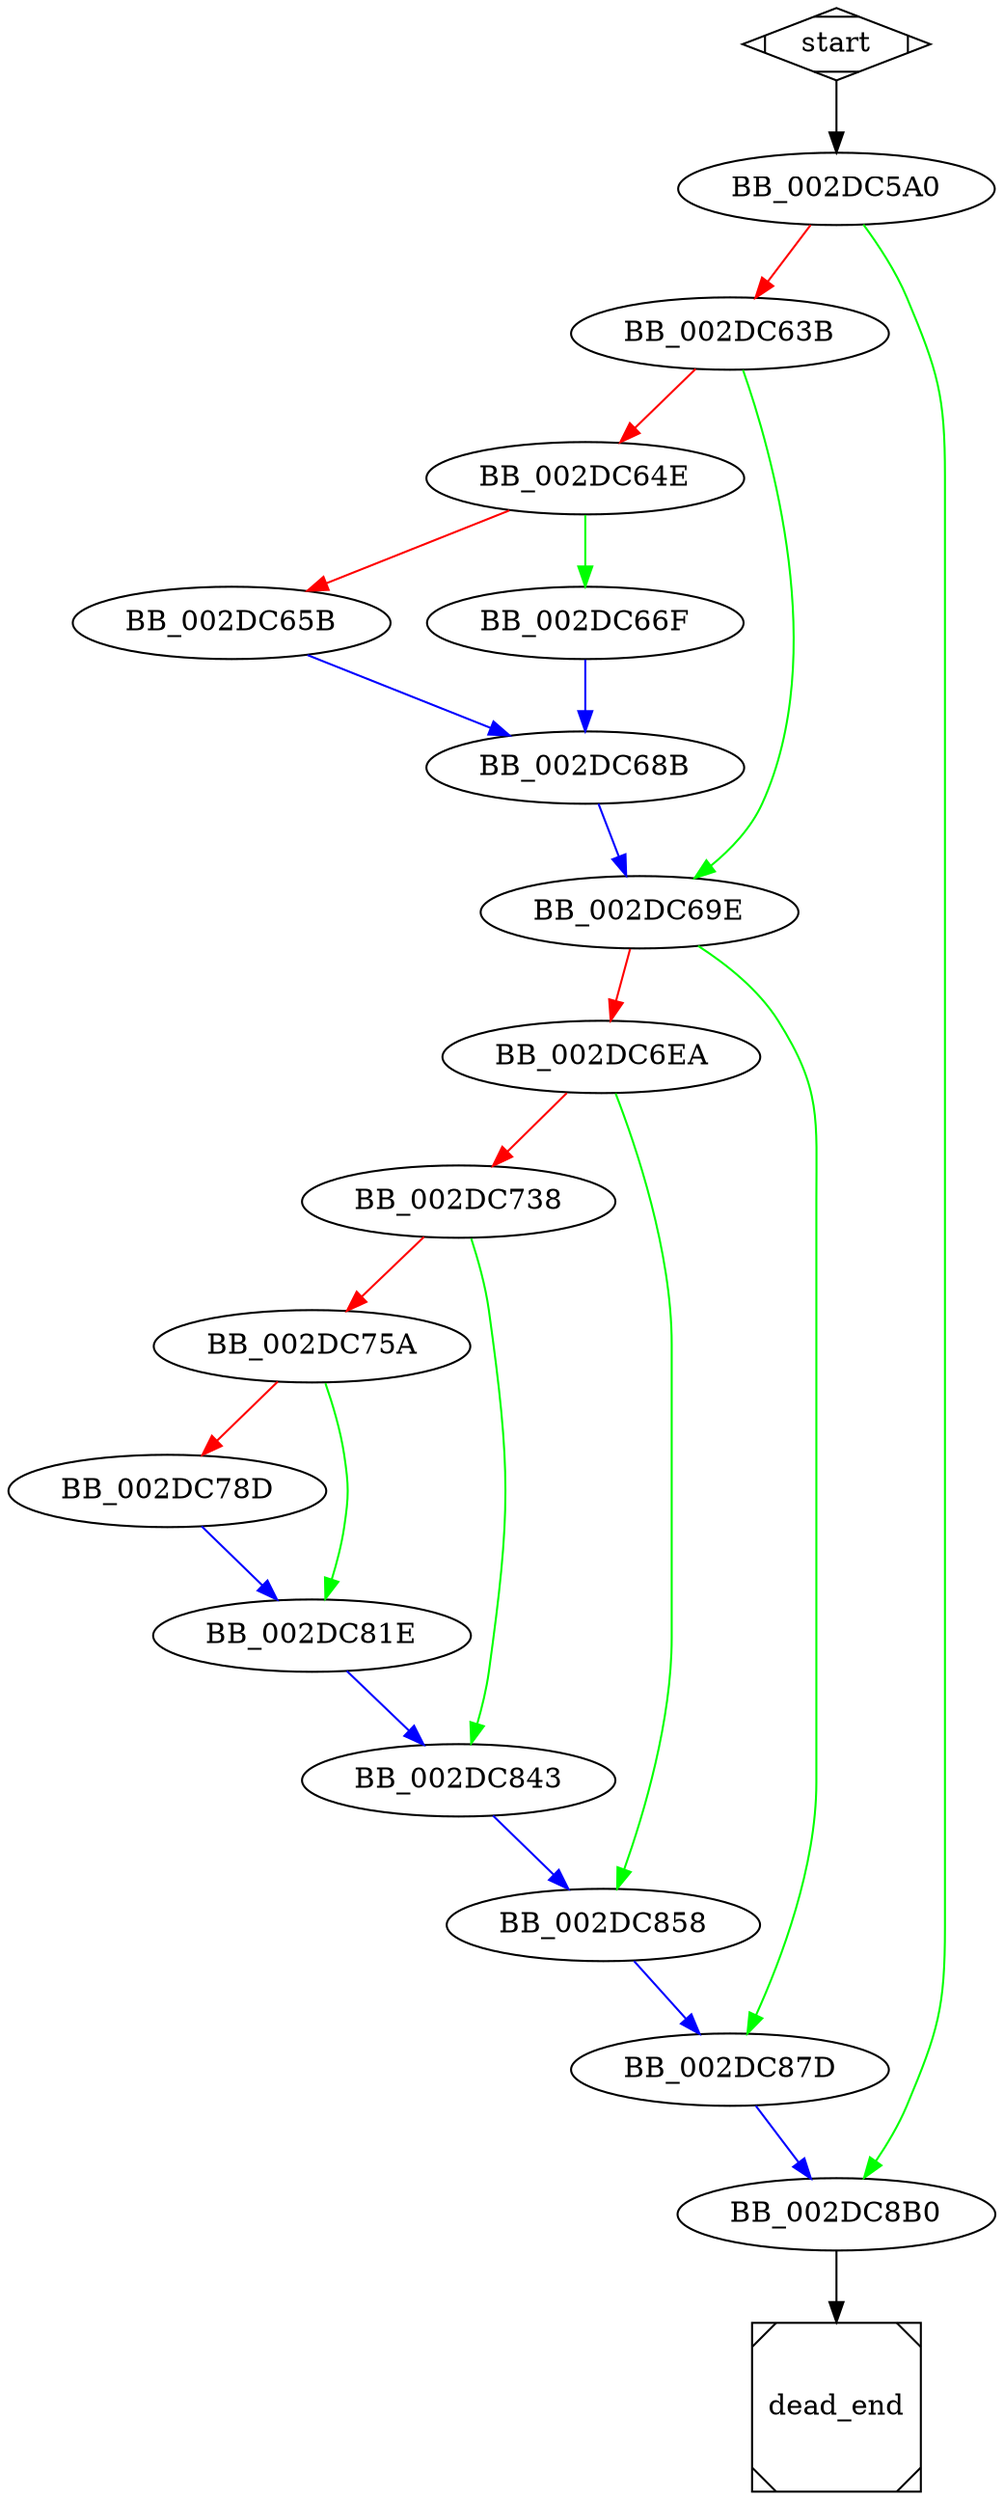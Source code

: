 digraph G {
  start -> BB_002DC5A0;

  BB_002DC5A0 -> BB_002DC63B [color=red];
  BB_002DC5A0 -> BB_002DC8B0 [color=green];
  
  BB_002DC63B -> BB_002DC64E [color=red];
  BB_002DC63B -> BB_002DC69E [color=green];
  
  BB_002DC64E -> BB_002DC65B [color=red];
  BB_002DC64E -> BB_002DC66F [color=green];
  
  BB_002DC65B -> BB_002DC68B [color=blue];
  
  BB_002DC66F -> BB_002DC68B [color=blue];
  
  BB_002DC68B -> BB_002DC69E [color=blue];
  
  BB_002DC69E -> BB_002DC6EA [color=red];
  BB_002DC69E -> BB_002DC87D [color=green];
  
  BB_002DC6EA -> BB_002DC738 [color=red];
  BB_002DC6EA -> BB_002DC858 [color=green];
  
  BB_002DC738 -> BB_002DC75A [color=red];
  BB_002DC738 -> BB_002DC843 [color=green];
  
  BB_002DC75A -> BB_002DC78D [color=red];
  BB_002DC75A -> BB_002DC81E [color=green];
  
  BB_002DC78D -> BB_002DC81E [color=blue];
  
  BB_002DC81E -> BB_002DC843 [color=blue];
  
  BB_002DC843 -> BB_002DC858 [color=blue];
  
  BB_002DC858 -> BB_002DC87D [color=blue];
  
  BB_002DC87D -> BB_002DC8B0 [color=blue];
  
  BB_002DC8B0 -> dead_end;
  
  start [shape=Mdiamond];
  dead_end [shape=Msquare];
}
